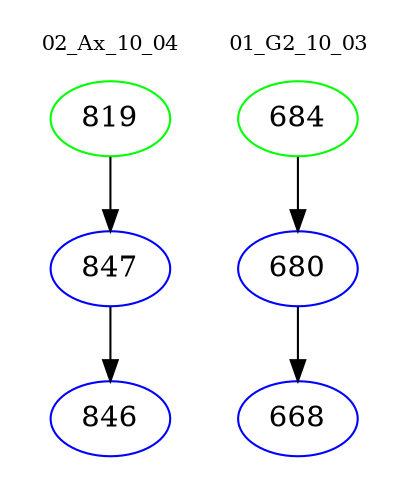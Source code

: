 digraph{
subgraph cluster_0 {
color = white
label = "02_Ax_10_04";
fontsize=10;
T0_819 [label="819", color="green"]
T0_819 -> T0_847 [color="black"]
T0_847 [label="847", color="blue"]
T0_847 -> T0_846 [color="black"]
T0_846 [label="846", color="blue"]
}
subgraph cluster_1 {
color = white
label = "01_G2_10_03";
fontsize=10;
T1_684 [label="684", color="green"]
T1_684 -> T1_680 [color="black"]
T1_680 [label="680", color="blue"]
T1_680 -> T1_668 [color="black"]
T1_668 [label="668", color="blue"]
}
}
